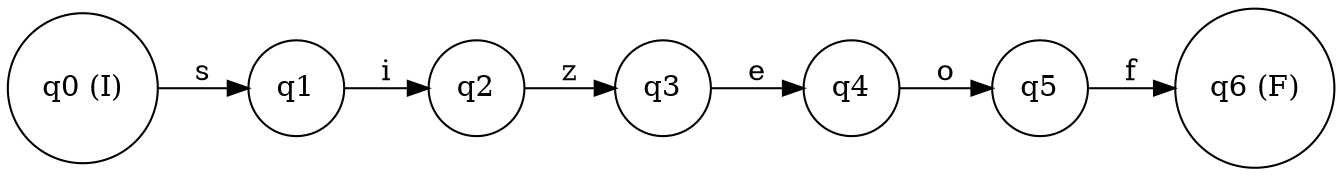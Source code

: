 digraph finite_state_machine {
rankdir=LR;
node [shape = circle];
q0 [label="q0 (I)"];
q1 [label="q1"];
q2 [label="q2"];
q3 [label="q3"];
q4 [label="q4"];
q5 [label="q5"];
q6 [label="q6 (F)"];
q0 -> q1 [label="s"];
q1 -> q2 [label="i"];
q2 -> q3 [label="z"];
q3 -> q4 [label="e"];
q4 -> q5 [label="o"];
q5 -> q6 [label="f"];
}